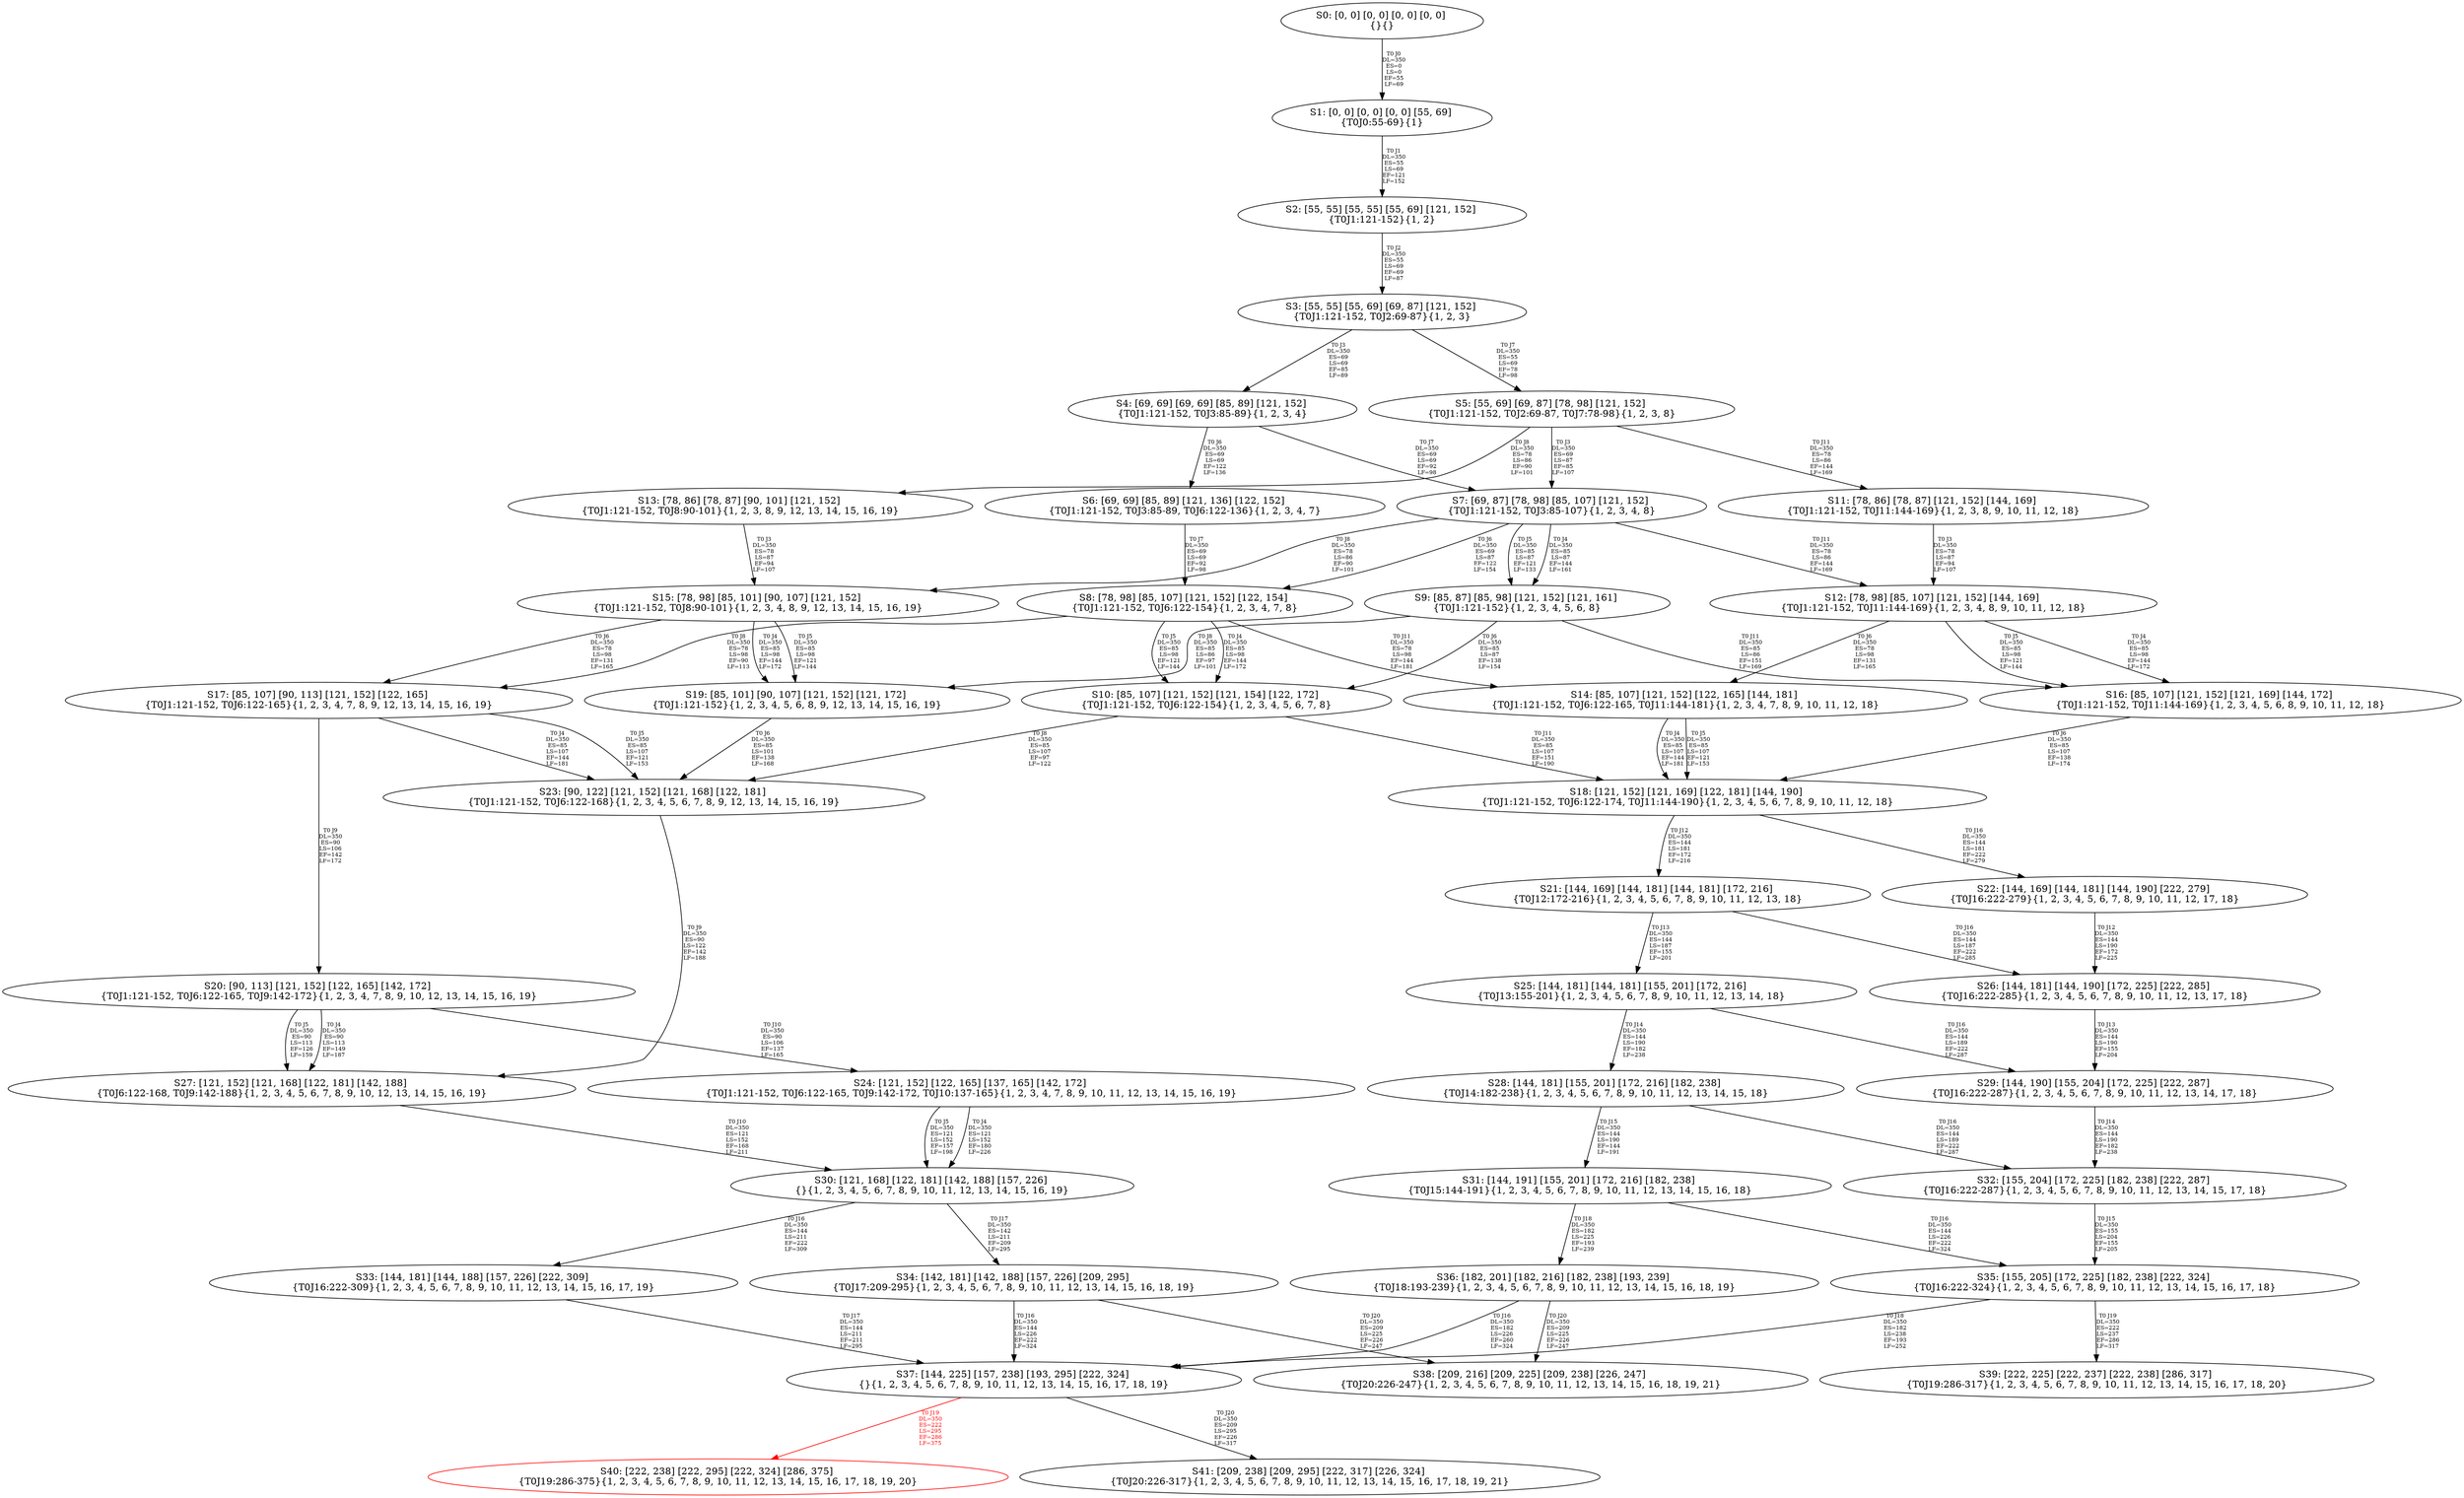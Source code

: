 digraph {
	S0[label="S0: [0, 0] [0, 0] [0, 0] [0, 0] \n{}{}"];
	S1[label="S1: [0, 0] [0, 0] [0, 0] [55, 69] \n{T0J0:55-69}{1}"];
	S2[label="S2: [55, 55] [55, 55] [55, 69] [121, 152] \n{T0J1:121-152}{1, 2}"];
	S3[label="S3: [55, 55] [55, 69] [69, 87] [121, 152] \n{T0J1:121-152, T0J2:69-87}{1, 2, 3}"];
	S4[label="S4: [69, 69] [69, 69] [85, 89] [121, 152] \n{T0J1:121-152, T0J3:85-89}{1, 2, 3, 4}"];
	S5[label="S5: [55, 69] [69, 87] [78, 98] [121, 152] \n{T0J1:121-152, T0J2:69-87, T0J7:78-98}{1, 2, 3, 8}"];
	S6[label="S6: [69, 69] [85, 89] [121, 136] [122, 152] \n{T0J1:121-152, T0J3:85-89, T0J6:122-136}{1, 2, 3, 4, 7}"];
	S7[label="S7: [69, 87] [78, 98] [85, 107] [121, 152] \n{T0J1:121-152, T0J3:85-107}{1, 2, 3, 4, 8}"];
	S8[label="S8: [78, 98] [85, 107] [121, 152] [122, 154] \n{T0J1:121-152, T0J6:122-154}{1, 2, 3, 4, 7, 8}"];
	S9[label="S9: [85, 87] [85, 98] [121, 152] [121, 161] \n{T0J1:121-152}{1, 2, 3, 4, 5, 6, 8}"];
	S10[label="S10: [85, 107] [121, 152] [121, 154] [122, 172] \n{T0J1:121-152, T0J6:122-154}{1, 2, 3, 4, 5, 6, 7, 8}"];
	S11[label="S11: [78, 86] [78, 87] [121, 152] [144, 169] \n{T0J1:121-152, T0J11:144-169}{1, 2, 3, 8, 9, 10, 11, 12, 18}"];
	S12[label="S12: [78, 98] [85, 107] [121, 152] [144, 169] \n{T0J1:121-152, T0J11:144-169}{1, 2, 3, 4, 8, 9, 10, 11, 12, 18}"];
	S13[label="S13: [78, 86] [78, 87] [90, 101] [121, 152] \n{T0J1:121-152, T0J8:90-101}{1, 2, 3, 8, 9, 12, 13, 14, 15, 16, 19}"];
	S14[label="S14: [85, 107] [121, 152] [122, 165] [144, 181] \n{T0J1:121-152, T0J6:122-165, T0J11:144-181}{1, 2, 3, 4, 7, 8, 9, 10, 11, 12, 18}"];
	S15[label="S15: [78, 98] [85, 101] [90, 107] [121, 152] \n{T0J1:121-152, T0J8:90-101}{1, 2, 3, 4, 8, 9, 12, 13, 14, 15, 16, 19}"];
	S16[label="S16: [85, 107] [121, 152] [121, 169] [144, 172] \n{T0J1:121-152, T0J11:144-169}{1, 2, 3, 4, 5, 6, 8, 9, 10, 11, 12, 18}"];
	S17[label="S17: [85, 107] [90, 113] [121, 152] [122, 165] \n{T0J1:121-152, T0J6:122-165}{1, 2, 3, 4, 7, 8, 9, 12, 13, 14, 15, 16, 19}"];
	S18[label="S18: [121, 152] [121, 169] [122, 181] [144, 190] \n{T0J1:121-152, T0J6:122-174, T0J11:144-190}{1, 2, 3, 4, 5, 6, 7, 8, 9, 10, 11, 12, 18}"];
	S19[label="S19: [85, 101] [90, 107] [121, 152] [121, 172] \n{T0J1:121-152}{1, 2, 3, 4, 5, 6, 8, 9, 12, 13, 14, 15, 16, 19}"];
	S20[label="S20: [90, 113] [121, 152] [122, 165] [142, 172] \n{T0J1:121-152, T0J6:122-165, T0J9:142-172}{1, 2, 3, 4, 7, 8, 9, 10, 12, 13, 14, 15, 16, 19}"];
	S21[label="S21: [144, 169] [144, 181] [144, 181] [172, 216] \n{T0J12:172-216}{1, 2, 3, 4, 5, 6, 7, 8, 9, 10, 11, 12, 13, 18}"];
	S22[label="S22: [144, 169] [144, 181] [144, 190] [222, 279] \n{T0J16:222-279}{1, 2, 3, 4, 5, 6, 7, 8, 9, 10, 11, 12, 17, 18}"];
	S23[label="S23: [90, 122] [121, 152] [121, 168] [122, 181] \n{T0J1:121-152, T0J6:122-168}{1, 2, 3, 4, 5, 6, 7, 8, 9, 12, 13, 14, 15, 16, 19}"];
	S24[label="S24: [121, 152] [122, 165] [137, 165] [142, 172] \n{T0J1:121-152, T0J6:122-165, T0J9:142-172, T0J10:137-165}{1, 2, 3, 4, 7, 8, 9, 10, 11, 12, 13, 14, 15, 16, 19}"];
	S25[label="S25: [144, 181] [144, 181] [155, 201] [172, 216] \n{T0J13:155-201}{1, 2, 3, 4, 5, 6, 7, 8, 9, 10, 11, 12, 13, 14, 18}"];
	S26[label="S26: [144, 181] [144, 190] [172, 225] [222, 285] \n{T0J16:222-285}{1, 2, 3, 4, 5, 6, 7, 8, 9, 10, 11, 12, 13, 17, 18}"];
	S27[label="S27: [121, 152] [121, 168] [122, 181] [142, 188] \n{T0J6:122-168, T0J9:142-188}{1, 2, 3, 4, 5, 6, 7, 8, 9, 10, 12, 13, 14, 15, 16, 19}"];
	S28[label="S28: [144, 181] [155, 201] [172, 216] [182, 238] \n{T0J14:182-238}{1, 2, 3, 4, 5, 6, 7, 8, 9, 10, 11, 12, 13, 14, 15, 18}"];
	S29[label="S29: [144, 190] [155, 204] [172, 225] [222, 287] \n{T0J16:222-287}{1, 2, 3, 4, 5, 6, 7, 8, 9, 10, 11, 12, 13, 14, 17, 18}"];
	S30[label="S30: [121, 168] [122, 181] [142, 188] [157, 226] \n{}{1, 2, 3, 4, 5, 6, 7, 8, 9, 10, 11, 12, 13, 14, 15, 16, 19}"];
	S31[label="S31: [144, 191] [155, 201] [172, 216] [182, 238] \n{T0J15:144-191}{1, 2, 3, 4, 5, 6, 7, 8, 9, 10, 11, 12, 13, 14, 15, 16, 18}"];
	S32[label="S32: [155, 204] [172, 225] [182, 238] [222, 287] \n{T0J16:222-287}{1, 2, 3, 4, 5, 6, 7, 8, 9, 10, 11, 12, 13, 14, 15, 17, 18}"];
	S33[label="S33: [144, 181] [144, 188] [157, 226] [222, 309] \n{T0J16:222-309}{1, 2, 3, 4, 5, 6, 7, 8, 9, 10, 11, 12, 13, 14, 15, 16, 17, 19}"];
	S34[label="S34: [142, 181] [142, 188] [157, 226] [209, 295] \n{T0J17:209-295}{1, 2, 3, 4, 5, 6, 7, 8, 9, 10, 11, 12, 13, 14, 15, 16, 18, 19}"];
	S35[label="S35: [155, 205] [172, 225] [182, 238] [222, 324] \n{T0J16:222-324}{1, 2, 3, 4, 5, 6, 7, 8, 9, 10, 11, 12, 13, 14, 15, 16, 17, 18}"];
	S36[label="S36: [182, 201] [182, 216] [182, 238] [193, 239] \n{T0J18:193-239}{1, 2, 3, 4, 5, 6, 7, 8, 9, 10, 11, 12, 13, 14, 15, 16, 18, 19}"];
	S37[label="S37: [144, 225] [157, 238] [193, 295] [222, 324] \n{}{1, 2, 3, 4, 5, 6, 7, 8, 9, 10, 11, 12, 13, 14, 15, 16, 17, 18, 19}"];
	S38[label="S38: [209, 216] [209, 225] [209, 238] [226, 247] \n{T0J20:226-247}{1, 2, 3, 4, 5, 6, 7, 8, 9, 10, 11, 12, 13, 14, 15, 16, 18, 19, 21}"];
	S39[label="S39: [222, 225] [222, 237] [222, 238] [286, 317] \n{T0J19:286-317}{1, 2, 3, 4, 5, 6, 7, 8, 9, 10, 11, 12, 13, 14, 15, 16, 17, 18, 20}"];
	S40[label="S40: [222, 238] [222, 295] [222, 324] [286, 375] \n{T0J19:286-375}{1, 2, 3, 4, 5, 6, 7, 8, 9, 10, 11, 12, 13, 14, 15, 16, 17, 18, 19, 20}"];
	S41[label="S41: [209, 238] [209, 295] [222, 317] [226, 324] \n{T0J20:226-317}{1, 2, 3, 4, 5, 6, 7, 8, 9, 10, 11, 12, 13, 14, 15, 16, 17, 18, 19, 21}"];
	S0 -> S1[label="T0 J0\nDL=350\nES=0\nLS=0\nEF=55\nLF=69",fontsize=8];
	S1 -> S2[label="T0 J1\nDL=350\nES=55\nLS=69\nEF=121\nLF=152",fontsize=8];
	S2 -> S3[label="T0 J2\nDL=350\nES=55\nLS=69\nEF=69\nLF=87",fontsize=8];
	S3 -> S4[label="T0 J3\nDL=350\nES=69\nLS=69\nEF=85\nLF=89",fontsize=8];
	S3 -> S5[label="T0 J7\nDL=350\nES=55\nLS=69\nEF=78\nLF=98",fontsize=8];
	S4 -> S6[label="T0 J6\nDL=350\nES=69\nLS=69\nEF=122\nLF=136",fontsize=8];
	S4 -> S7[label="T0 J7\nDL=350\nES=69\nLS=69\nEF=92\nLF=98",fontsize=8];
	S5 -> S7[label="T0 J3\nDL=350\nES=69\nLS=87\nEF=85\nLF=107",fontsize=8];
	S5 -> S13[label="T0 J8\nDL=350\nES=78\nLS=86\nEF=90\nLF=101",fontsize=8];
	S5 -> S11[label="T0 J11\nDL=350\nES=78\nLS=86\nEF=144\nLF=169",fontsize=8];
	S6 -> S8[label="T0 J7\nDL=350\nES=69\nLS=69\nEF=92\nLF=98",fontsize=8];
	S7 -> S9[label="T0 J4\nDL=350\nES=85\nLS=87\nEF=144\nLF=161",fontsize=8];
	S7 -> S9[label="T0 J5\nDL=350\nES=85\nLS=87\nEF=121\nLF=133",fontsize=8];
	S7 -> S8[label="T0 J6\nDL=350\nES=69\nLS=87\nEF=122\nLF=154",fontsize=8];
	S7 -> S15[label="T0 J8\nDL=350\nES=78\nLS=86\nEF=90\nLF=101",fontsize=8];
	S7 -> S12[label="T0 J11\nDL=350\nES=78\nLS=86\nEF=144\nLF=169",fontsize=8];
	S8 -> S10[label="T0 J4\nDL=350\nES=85\nLS=98\nEF=144\nLF=172",fontsize=8];
	S8 -> S10[label="T0 J5\nDL=350\nES=85\nLS=98\nEF=121\nLF=144",fontsize=8];
	S8 -> S17[label="T0 J8\nDL=350\nES=78\nLS=98\nEF=90\nLF=113",fontsize=8];
	S8 -> S14[label="T0 J11\nDL=350\nES=78\nLS=98\nEF=144\nLF=181",fontsize=8];
	S9 -> S10[label="T0 J6\nDL=350\nES=85\nLS=87\nEF=138\nLF=154",fontsize=8];
	S9 -> S19[label="T0 J8\nDL=350\nES=85\nLS=86\nEF=97\nLF=101",fontsize=8];
	S9 -> S16[label="T0 J11\nDL=350\nES=85\nLS=86\nEF=151\nLF=169",fontsize=8];
	S10 -> S23[label="T0 J8\nDL=350\nES=85\nLS=107\nEF=97\nLF=122",fontsize=8];
	S10 -> S18[label="T0 J11\nDL=350\nES=85\nLS=107\nEF=151\nLF=190",fontsize=8];
	S11 -> S12[label="T0 J3\nDL=350\nES=78\nLS=87\nEF=94\nLF=107",fontsize=8];
	S12 -> S16[label="T0 J4\nDL=350\nES=85\nLS=98\nEF=144\nLF=172",fontsize=8];
	S12 -> S16[label="T0 J5\nDL=350\nES=85\nLS=98\nEF=121\nLF=144",fontsize=8];
	S12 -> S14[label="T0 J6\nDL=350\nES=78\nLS=98\nEF=131\nLF=165",fontsize=8];
	S13 -> S15[label="T0 J3\nDL=350\nES=78\nLS=87\nEF=94\nLF=107",fontsize=8];
	S14 -> S18[label="T0 J4\nDL=350\nES=85\nLS=107\nEF=144\nLF=181",fontsize=8];
	S14 -> S18[label="T0 J5\nDL=350\nES=85\nLS=107\nEF=121\nLF=153",fontsize=8];
	S15 -> S19[label="T0 J4\nDL=350\nES=85\nLS=98\nEF=144\nLF=172",fontsize=8];
	S15 -> S19[label="T0 J5\nDL=350\nES=85\nLS=98\nEF=121\nLF=144",fontsize=8];
	S15 -> S17[label="T0 J6\nDL=350\nES=78\nLS=98\nEF=131\nLF=165",fontsize=8];
	S16 -> S18[label="T0 J6\nDL=350\nES=85\nLS=107\nEF=138\nLF=174",fontsize=8];
	S17 -> S23[label="T0 J4\nDL=350\nES=85\nLS=107\nEF=144\nLF=181",fontsize=8];
	S17 -> S23[label="T0 J5\nDL=350\nES=85\nLS=107\nEF=121\nLF=153",fontsize=8];
	S17 -> S20[label="T0 J9\nDL=350\nES=90\nLS=106\nEF=142\nLF=172",fontsize=8];
	S18 -> S21[label="T0 J12\nDL=350\nES=144\nLS=181\nEF=172\nLF=216",fontsize=8];
	S18 -> S22[label="T0 J16\nDL=350\nES=144\nLS=181\nEF=222\nLF=279",fontsize=8];
	S19 -> S23[label="T0 J6\nDL=350\nES=85\nLS=101\nEF=138\nLF=168",fontsize=8];
	S20 -> S27[label="T0 J4\nDL=350\nES=90\nLS=113\nEF=149\nLF=187",fontsize=8];
	S20 -> S27[label="T0 J5\nDL=350\nES=90\nLS=113\nEF=126\nLF=159",fontsize=8];
	S20 -> S24[label="T0 J10\nDL=350\nES=90\nLS=106\nEF=137\nLF=165",fontsize=8];
	S21 -> S25[label="T0 J13\nDL=350\nES=144\nLS=187\nEF=155\nLF=201",fontsize=8];
	S21 -> S26[label="T0 J16\nDL=350\nES=144\nLS=187\nEF=222\nLF=285",fontsize=8];
	S22 -> S26[label="T0 J12\nDL=350\nES=144\nLS=190\nEF=172\nLF=225",fontsize=8];
	S23 -> S27[label="T0 J9\nDL=350\nES=90\nLS=122\nEF=142\nLF=188",fontsize=8];
	S24 -> S30[label="T0 J4\nDL=350\nES=121\nLS=152\nEF=180\nLF=226",fontsize=8];
	S24 -> S30[label="T0 J5\nDL=350\nES=121\nLS=152\nEF=157\nLF=198",fontsize=8];
	S25 -> S28[label="T0 J14\nDL=350\nES=144\nLS=190\nEF=182\nLF=238",fontsize=8];
	S25 -> S29[label="T0 J16\nDL=350\nES=144\nLS=189\nEF=222\nLF=287",fontsize=8];
	S26 -> S29[label="T0 J13\nDL=350\nES=144\nLS=190\nEF=155\nLF=204",fontsize=8];
	S27 -> S30[label="T0 J10\nDL=350\nES=121\nLS=152\nEF=168\nLF=211",fontsize=8];
	S28 -> S31[label="T0 J15\nDL=350\nES=144\nLS=190\nEF=144\nLF=191",fontsize=8];
	S28 -> S32[label="T0 J16\nDL=350\nES=144\nLS=189\nEF=222\nLF=287",fontsize=8];
	S29 -> S32[label="T0 J14\nDL=350\nES=144\nLS=190\nEF=182\nLF=238",fontsize=8];
	S30 -> S33[label="T0 J16\nDL=350\nES=144\nLS=211\nEF=222\nLF=309",fontsize=8];
	S30 -> S34[label="T0 J17\nDL=350\nES=142\nLS=211\nEF=209\nLF=295",fontsize=8];
	S31 -> S35[label="T0 J16\nDL=350\nES=144\nLS=226\nEF=222\nLF=324",fontsize=8];
	S31 -> S36[label="T0 J18\nDL=350\nES=182\nLS=225\nEF=193\nLF=239",fontsize=8];
	S32 -> S35[label="T0 J15\nDL=350\nES=155\nLS=204\nEF=155\nLF=205",fontsize=8];
	S33 -> S37[label="T0 J17\nDL=350\nES=144\nLS=211\nEF=211\nLF=295",fontsize=8];
	S34 -> S37[label="T0 J16\nDL=350\nES=144\nLS=226\nEF=222\nLF=324",fontsize=8];
	S34 -> S38[label="T0 J20\nDL=350\nES=209\nLS=225\nEF=226\nLF=247",fontsize=8];
	S35 -> S37[label="T0 J18\nDL=350\nES=182\nLS=238\nEF=193\nLF=252",fontsize=8];
	S35 -> S39[label="T0 J19\nDL=350\nES=222\nLS=237\nEF=286\nLF=317",fontsize=8];
	S36 -> S37[label="T0 J16\nDL=350\nES=182\nLS=226\nEF=260\nLF=324",fontsize=8];
	S36 -> S38[label="T0 J20\nDL=350\nES=209\nLS=225\nEF=226\nLF=247",fontsize=8];
	S37 -> S40[label="T0 J19\nDL=350\nES=222\nLS=295\nEF=286\nLF=375",color=Red,fontcolor=Red,fontsize=8];
S40[color=Red];
	S37 -> S41[label="T0 J20\nDL=350\nES=209\nLS=295\nEF=226\nLF=317",fontsize=8];
}
